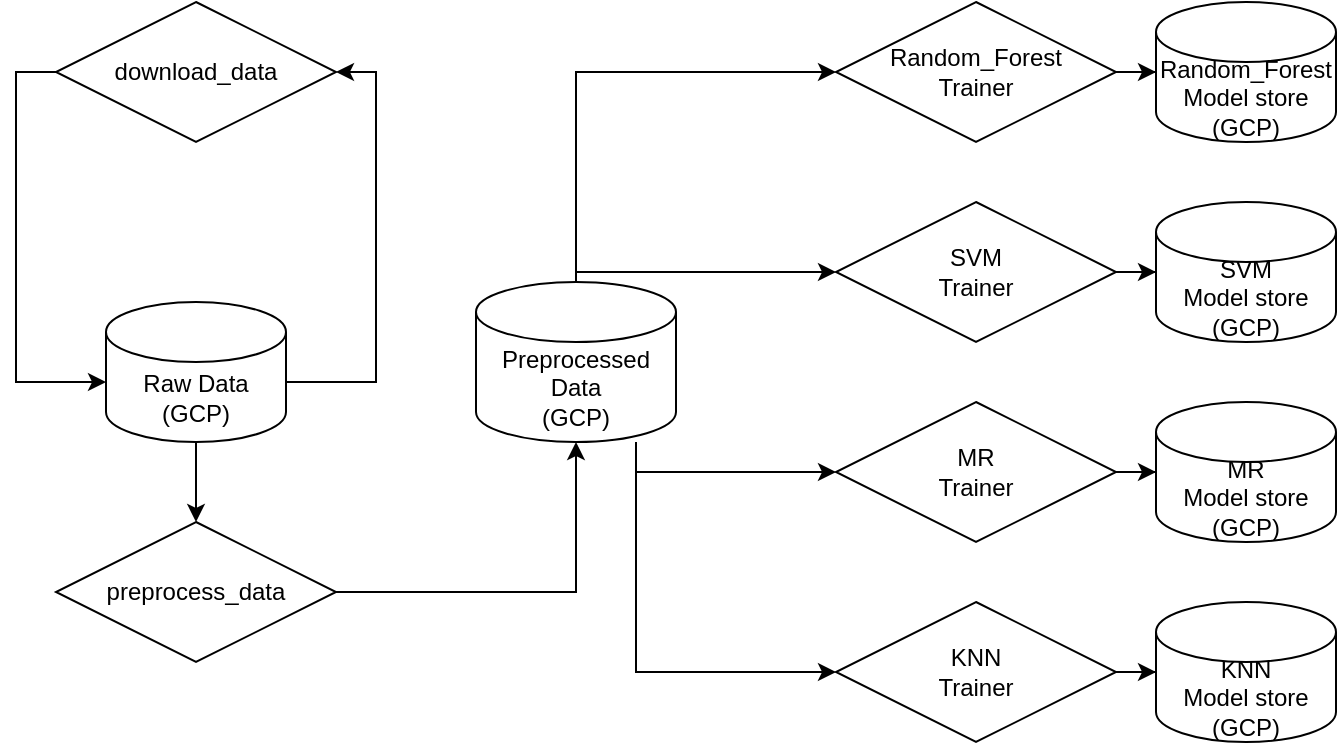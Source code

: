 <mxfile version="13.10.4" type="github">
  <diagram id="NAG77fVCwrMrRA5WMwLv" name="Page-1">
    <mxGraphModel dx="2062" dy="1154" grid="1" gridSize="10" guides="1" tooltips="1" connect="1" arrows="1" fold="1" page="1" pageScale="1" pageWidth="827" pageHeight="1169" math="0" shadow="0">
      <root>
        <mxCell id="0" />
        <mxCell id="1" parent="0" />
        <mxCell id="WJ6gWHvl7HrqLCyJkt8T-3" style="edgeStyle=orthogonalEdgeStyle;rounded=0;orthogonalLoop=1;jettySize=auto;html=1;entryX=1;entryY=0.5;entryDx=0;entryDy=0;" edge="1" parent="1" source="WJ6gWHvl7HrqLCyJkt8T-1" target="WJ6gWHvl7HrqLCyJkt8T-2">
          <mxGeometry relative="1" as="geometry">
            <Array as="points">
              <mxPoint x="190" y="230" />
              <mxPoint x="190" y="75" />
            </Array>
          </mxGeometry>
        </mxCell>
        <mxCell id="WJ6gWHvl7HrqLCyJkt8T-6" style="edgeStyle=orthogonalEdgeStyle;rounded=0;orthogonalLoop=1;jettySize=auto;html=1;" edge="1" parent="1" source="WJ6gWHvl7HrqLCyJkt8T-1" target="WJ6gWHvl7HrqLCyJkt8T-5">
          <mxGeometry relative="1" as="geometry" />
        </mxCell>
        <mxCell id="WJ6gWHvl7HrqLCyJkt8T-1" value="Raw Data&lt;br&gt;(GCP)" style="shape=cylinder3;whiteSpace=wrap;html=1;boundedLbl=1;backgroundOutline=1;size=15;" vertex="1" parent="1">
          <mxGeometry x="55" y="190" width="90" height="70" as="geometry" />
        </mxCell>
        <mxCell id="WJ6gWHvl7HrqLCyJkt8T-4" style="edgeStyle=orthogonalEdgeStyle;rounded=0;orthogonalLoop=1;jettySize=auto;html=1;" edge="1" parent="1" source="WJ6gWHvl7HrqLCyJkt8T-2" target="WJ6gWHvl7HrqLCyJkt8T-1">
          <mxGeometry relative="1" as="geometry">
            <Array as="points">
              <mxPoint x="10" y="75" />
              <mxPoint x="10" y="230" />
            </Array>
          </mxGeometry>
        </mxCell>
        <mxCell id="WJ6gWHvl7HrqLCyJkt8T-2" value="download_data" style="rhombus;whiteSpace=wrap;html=1;" vertex="1" parent="1">
          <mxGeometry x="30" y="40" width="140" height="70" as="geometry" />
        </mxCell>
        <mxCell id="WJ6gWHvl7HrqLCyJkt8T-8" style="edgeStyle=orthogonalEdgeStyle;rounded=0;orthogonalLoop=1;jettySize=auto;html=1;" edge="1" parent="1" source="WJ6gWHvl7HrqLCyJkt8T-5" target="WJ6gWHvl7HrqLCyJkt8T-7">
          <mxGeometry relative="1" as="geometry" />
        </mxCell>
        <mxCell id="WJ6gWHvl7HrqLCyJkt8T-5" value="preprocess_data" style="rhombus;whiteSpace=wrap;html=1;" vertex="1" parent="1">
          <mxGeometry x="30" y="300" width="140" height="70" as="geometry" />
        </mxCell>
        <mxCell id="WJ6gWHvl7HrqLCyJkt8T-13" style="edgeStyle=orthogonalEdgeStyle;rounded=0;orthogonalLoop=1;jettySize=auto;html=1;" edge="1" parent="1" source="WJ6gWHvl7HrqLCyJkt8T-7" target="WJ6gWHvl7HrqLCyJkt8T-9">
          <mxGeometry relative="1" as="geometry">
            <Array as="points">
              <mxPoint x="290" y="75" />
            </Array>
          </mxGeometry>
        </mxCell>
        <mxCell id="WJ6gWHvl7HrqLCyJkt8T-14" style="edgeStyle=orthogonalEdgeStyle;rounded=0;orthogonalLoop=1;jettySize=auto;html=1;" edge="1" parent="1" source="WJ6gWHvl7HrqLCyJkt8T-7" target="WJ6gWHvl7HrqLCyJkt8T-10">
          <mxGeometry relative="1" as="geometry">
            <Array as="points">
              <mxPoint x="290" y="175" />
            </Array>
          </mxGeometry>
        </mxCell>
        <mxCell id="WJ6gWHvl7HrqLCyJkt8T-15" style="edgeStyle=orthogonalEdgeStyle;rounded=0;orthogonalLoop=1;jettySize=auto;html=1;" edge="1" parent="1" source="WJ6gWHvl7HrqLCyJkt8T-7" target="WJ6gWHvl7HrqLCyJkt8T-11">
          <mxGeometry relative="1" as="geometry">
            <Array as="points">
              <mxPoint x="320" y="275" />
            </Array>
          </mxGeometry>
        </mxCell>
        <mxCell id="WJ6gWHvl7HrqLCyJkt8T-16" style="edgeStyle=orthogonalEdgeStyle;rounded=0;orthogonalLoop=1;jettySize=auto;html=1;entryX=0;entryY=0.5;entryDx=0;entryDy=0;" edge="1" parent="1" source="WJ6gWHvl7HrqLCyJkt8T-7" target="WJ6gWHvl7HrqLCyJkt8T-12">
          <mxGeometry relative="1" as="geometry">
            <Array as="points">
              <mxPoint x="320" y="375" />
            </Array>
          </mxGeometry>
        </mxCell>
        <mxCell id="WJ6gWHvl7HrqLCyJkt8T-7" value="Preprocessed&lt;br&gt;Data&lt;br&gt;(GCP)" style="shape=cylinder3;whiteSpace=wrap;html=1;boundedLbl=1;backgroundOutline=1;size=15;" vertex="1" parent="1">
          <mxGeometry x="240" y="180" width="100" height="80" as="geometry" />
        </mxCell>
        <mxCell id="WJ6gWHvl7HrqLCyJkt8T-21" value="" style="edgeStyle=orthogonalEdgeStyle;rounded=0;orthogonalLoop=1;jettySize=auto;html=1;" edge="1" parent="1" source="WJ6gWHvl7HrqLCyJkt8T-9" target="WJ6gWHvl7HrqLCyJkt8T-17">
          <mxGeometry relative="1" as="geometry" />
        </mxCell>
        <mxCell id="WJ6gWHvl7HrqLCyJkt8T-9" value="Random_Forest&lt;br&gt;Trainer" style="rhombus;whiteSpace=wrap;html=1;" vertex="1" parent="1">
          <mxGeometry x="420" y="40" width="140" height="70" as="geometry" />
        </mxCell>
        <mxCell id="WJ6gWHvl7HrqLCyJkt8T-22" value="" style="edgeStyle=orthogonalEdgeStyle;rounded=0;orthogonalLoop=1;jettySize=auto;html=1;" edge="1" parent="1" source="WJ6gWHvl7HrqLCyJkt8T-10" target="WJ6gWHvl7HrqLCyJkt8T-18">
          <mxGeometry relative="1" as="geometry" />
        </mxCell>
        <mxCell id="WJ6gWHvl7HrqLCyJkt8T-10" value="SVM&lt;br&gt;Trainer" style="rhombus;whiteSpace=wrap;html=1;" vertex="1" parent="1">
          <mxGeometry x="420" y="140" width="140" height="70" as="geometry" />
        </mxCell>
        <mxCell id="WJ6gWHvl7HrqLCyJkt8T-23" value="" style="edgeStyle=orthogonalEdgeStyle;rounded=0;orthogonalLoop=1;jettySize=auto;html=1;" edge="1" parent="1" source="WJ6gWHvl7HrqLCyJkt8T-11" target="WJ6gWHvl7HrqLCyJkt8T-19">
          <mxGeometry relative="1" as="geometry" />
        </mxCell>
        <mxCell id="WJ6gWHvl7HrqLCyJkt8T-11" value="MR&lt;br&gt;Trainer" style="rhombus;whiteSpace=wrap;html=1;" vertex="1" parent="1">
          <mxGeometry x="420" y="240" width="140" height="70" as="geometry" />
        </mxCell>
        <mxCell id="WJ6gWHvl7HrqLCyJkt8T-24" value="" style="edgeStyle=orthogonalEdgeStyle;rounded=0;orthogonalLoop=1;jettySize=auto;html=1;" edge="1" parent="1" source="WJ6gWHvl7HrqLCyJkt8T-12" target="WJ6gWHvl7HrqLCyJkt8T-20">
          <mxGeometry relative="1" as="geometry" />
        </mxCell>
        <mxCell id="WJ6gWHvl7HrqLCyJkt8T-12" value="KNN&lt;br&gt;Trainer" style="rhombus;whiteSpace=wrap;html=1;" vertex="1" parent="1">
          <mxGeometry x="420" y="340" width="140" height="70" as="geometry" />
        </mxCell>
        <mxCell id="WJ6gWHvl7HrqLCyJkt8T-17" value="Random_Forest&lt;br&gt;Model store&lt;br&gt;(GCP)" style="shape=cylinder3;whiteSpace=wrap;html=1;boundedLbl=1;backgroundOutline=1;size=15;" vertex="1" parent="1">
          <mxGeometry x="580" y="40" width="90" height="70" as="geometry" />
        </mxCell>
        <mxCell id="WJ6gWHvl7HrqLCyJkt8T-18" value="SVM&lt;br&gt;Model store&lt;br&gt;(GCP)" style="shape=cylinder3;whiteSpace=wrap;html=1;boundedLbl=1;backgroundOutline=1;size=15;" vertex="1" parent="1">
          <mxGeometry x="580" y="140" width="90" height="70" as="geometry" />
        </mxCell>
        <mxCell id="WJ6gWHvl7HrqLCyJkt8T-19" value="MR&lt;br&gt;Model store&lt;br&gt;(GCP)" style="shape=cylinder3;whiteSpace=wrap;html=1;boundedLbl=1;backgroundOutline=1;size=15;" vertex="1" parent="1">
          <mxGeometry x="580" y="240" width="90" height="70" as="geometry" />
        </mxCell>
        <mxCell id="WJ6gWHvl7HrqLCyJkt8T-20" value="KNN&lt;br&gt;Model store&lt;br&gt;(GCP)" style="shape=cylinder3;whiteSpace=wrap;html=1;boundedLbl=1;backgroundOutline=1;size=15;" vertex="1" parent="1">
          <mxGeometry x="580" y="340" width="90" height="70" as="geometry" />
        </mxCell>
      </root>
    </mxGraphModel>
  </diagram>
</mxfile>
